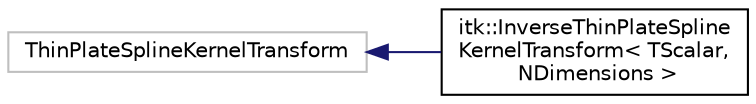 digraph "Graphical Class Hierarchy"
{
  bgcolor="transparent";
  edge [fontname="Helvetica",fontsize="10",labelfontname="Helvetica",labelfontsize="10"];
  node [fontname="Helvetica",fontsize="10",shape=record];
  rankdir="LR";
  Node407 [label="ThinPlateSplineKernelTransform",height=0.2,width=0.4,color="grey75"];
  Node407 -> Node0 [dir="back",color="midnightblue",fontsize="10",style="solid",fontname="Helvetica"];
  Node0 [label="itk::InverseThinPlateSpline\lKernelTransform\< TScalar,\l NDimensions \>",height=0.2,width=0.4,color="black",URL="$classitk_1_1InverseThinPlateSplineKernelTransform.html"];
}
